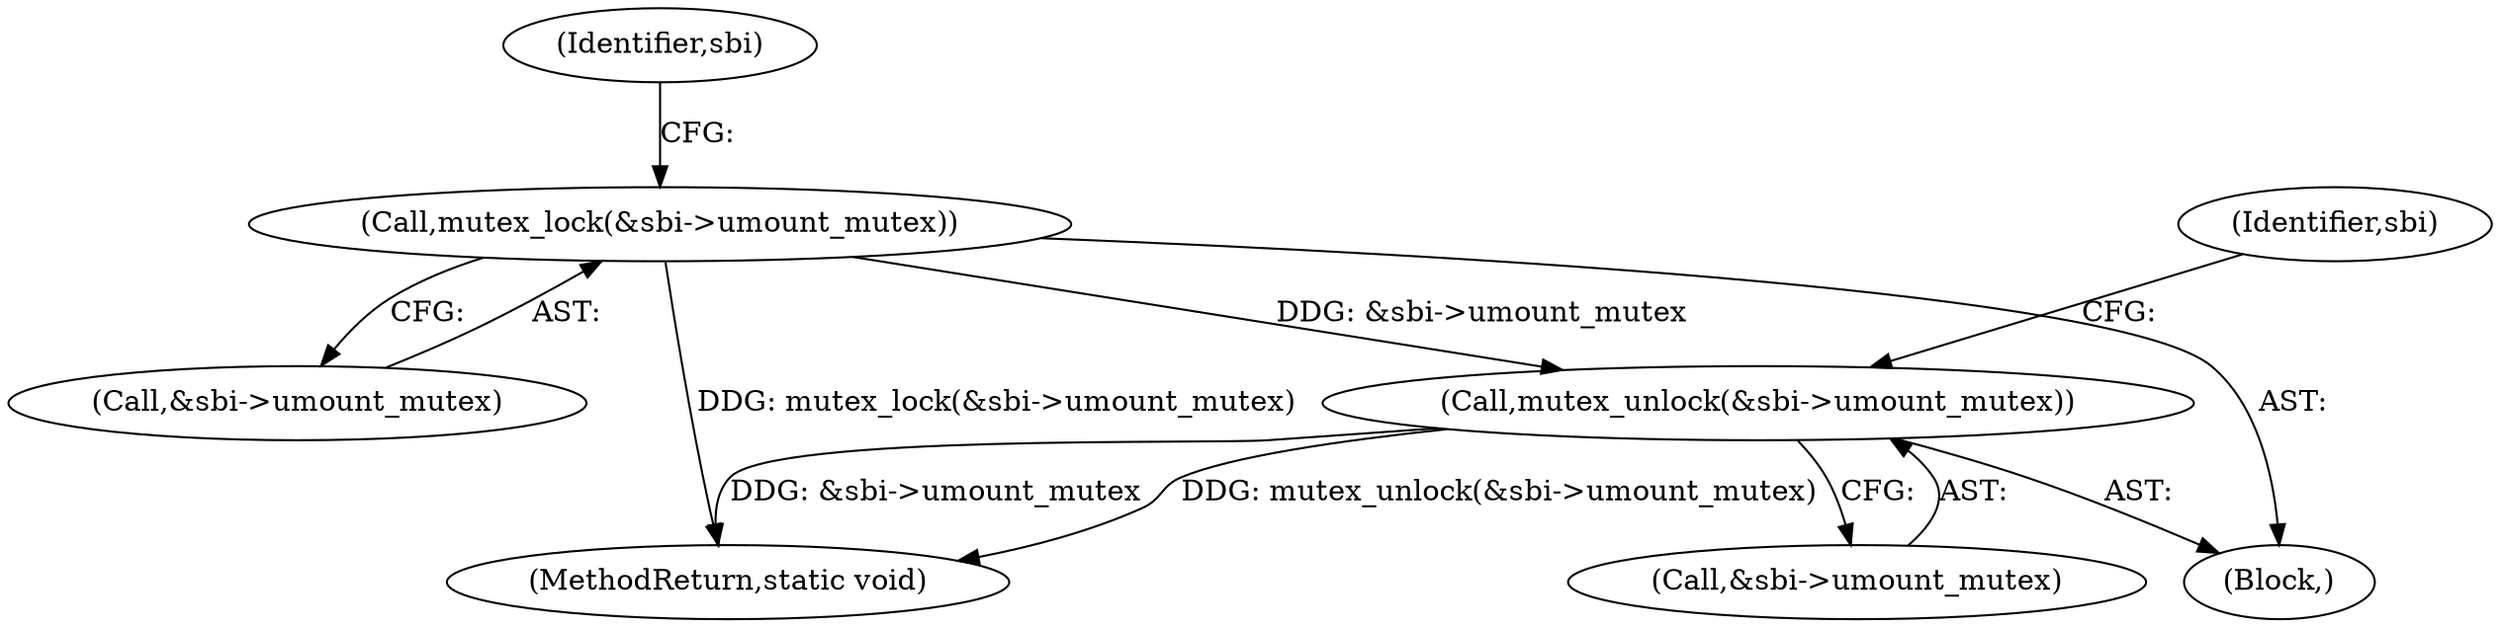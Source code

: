 digraph "0_linux_638164a2718f337ea224b747cf5977ef143166a4_1@API" {
"1000161" [label="(Call,mutex_unlock(&sbi->umount_mutex))"];
"1000118" [label="(Call,mutex_lock(&sbi->umount_mutex))"];
"1000126" [label="(Identifier,sbi)"];
"1000243" [label="(MethodReturn,static void)"];
"1000162" [label="(Call,&sbi->umount_mutex)"];
"1000161" [label="(Call,mutex_unlock(&sbi->umount_mutex))"];
"1000118" [label="(Call,mutex_lock(&sbi->umount_mutex))"];
"1000119" [label="(Call,&sbi->umount_mutex)"];
"1000109" [label="(Block,)"];
"1000167" [label="(Identifier,sbi)"];
"1000161" -> "1000109"  [label="AST: "];
"1000161" -> "1000162"  [label="CFG: "];
"1000162" -> "1000161"  [label="AST: "];
"1000167" -> "1000161"  [label="CFG: "];
"1000161" -> "1000243"  [label="DDG: &sbi->umount_mutex"];
"1000161" -> "1000243"  [label="DDG: mutex_unlock(&sbi->umount_mutex)"];
"1000118" -> "1000161"  [label="DDG: &sbi->umount_mutex"];
"1000118" -> "1000109"  [label="AST: "];
"1000118" -> "1000119"  [label="CFG: "];
"1000119" -> "1000118"  [label="AST: "];
"1000126" -> "1000118"  [label="CFG: "];
"1000118" -> "1000243"  [label="DDG: mutex_lock(&sbi->umount_mutex)"];
}
